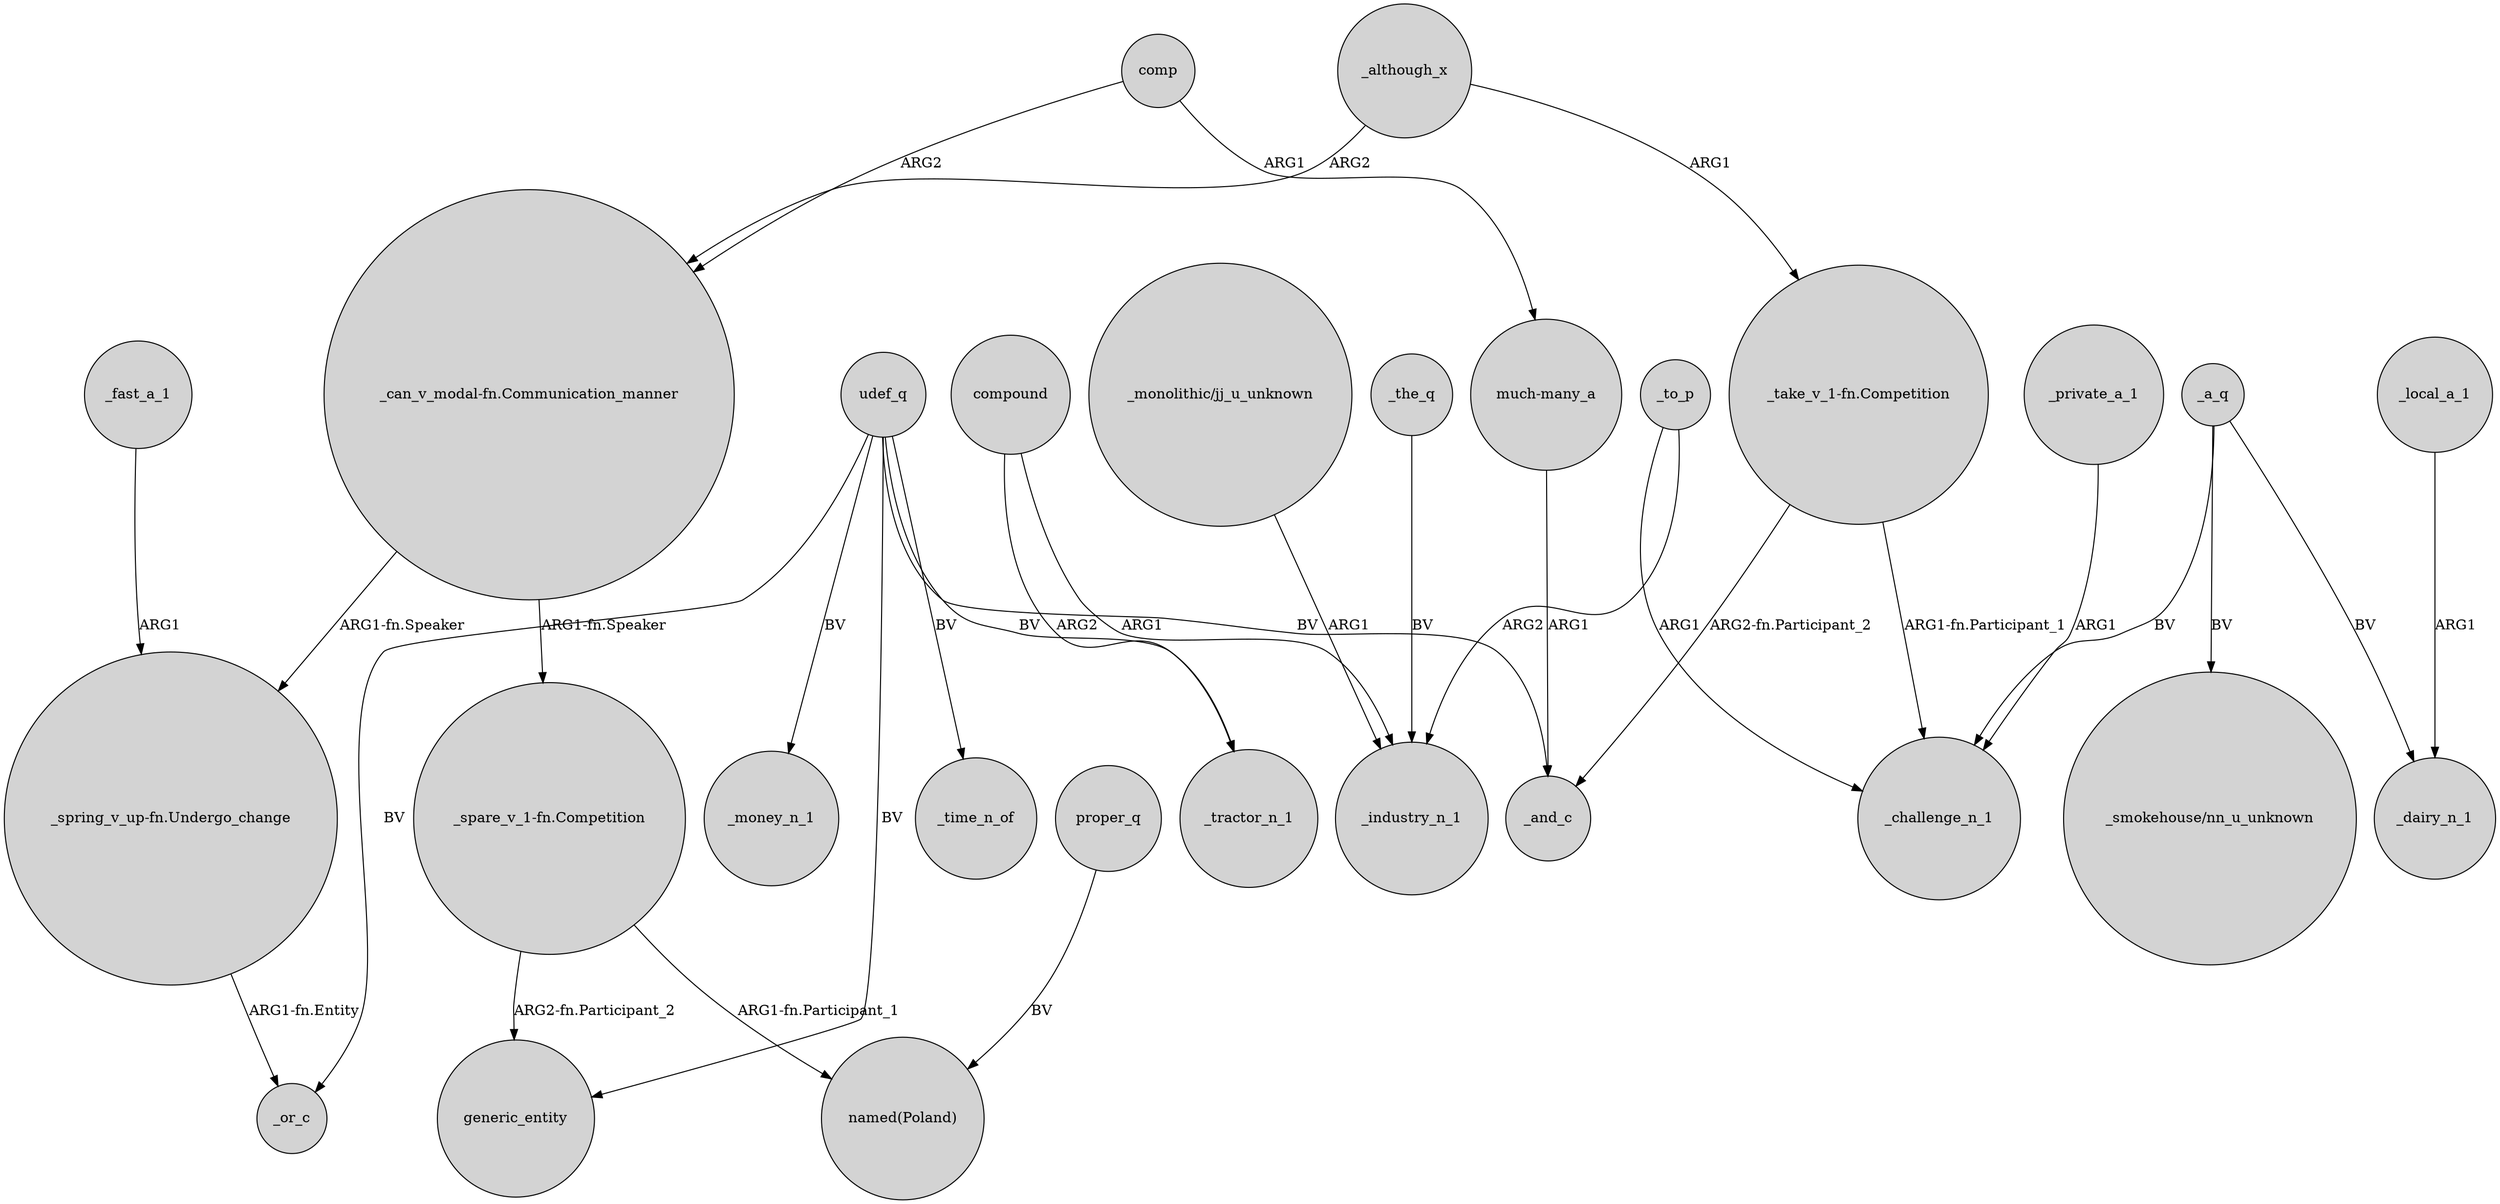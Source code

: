 digraph {
	node [shape=circle style=filled]
	_to_p -> _challenge_n_1 [label=ARG1]
	"_take_v_1-fn.Competition" -> _challenge_n_1 [label="ARG1-fn.Participant_1"]
	udef_q -> _time_n_of [label=BV]
	_although_x -> "_can_v_modal-fn.Communication_manner" [label=ARG2]
	comp -> "_can_v_modal-fn.Communication_manner" [label=ARG2]
	"much-many_a" -> _and_c [label=ARG1]
	compound -> _tractor_n_1 [label=ARG2]
	"_take_v_1-fn.Competition" -> _and_c [label="ARG2-fn.Participant_2"]
	_fast_a_1 -> "_spring_v_up-fn.Undergo_change" [label=ARG1]
	udef_q -> _and_c [label=BV]
	_a_q -> _dairy_n_1 [label=BV]
	udef_q -> generic_entity [label=BV]
	udef_q -> _or_c [label=BV]
	compound -> _industry_n_1 [label=ARG1]
	_to_p -> _industry_n_1 [label=ARG2]
	udef_q -> _tractor_n_1 [label=BV]
	comp -> "much-many_a" [label=ARG1]
	udef_q -> _money_n_1 [label=BV]
	_private_a_1 -> _challenge_n_1 [label=ARG1]
	_local_a_1 -> _dairy_n_1 [label=ARG1]
	"_spring_v_up-fn.Undergo_change" -> _or_c [label="ARG1-fn.Entity"]
	"_spare_v_1-fn.Competition" -> generic_entity [label="ARG2-fn.Participant_2"]
	_a_q -> "_smokehouse/nn_u_unknown" [label=BV]
	_a_q -> _challenge_n_1 [label=BV]
	"_can_v_modal-fn.Communication_manner" -> "_spring_v_up-fn.Undergo_change" [label="ARG1-fn.Speaker"]
	_although_x -> "_take_v_1-fn.Competition" [label=ARG1]
	"_monolithic/jj_u_unknown" -> _industry_n_1 [label=ARG1]
	_the_q -> _industry_n_1 [label=BV]
	"_spare_v_1-fn.Competition" -> "named(Poland)" [label="ARG1-fn.Participant_1"]
	"_can_v_modal-fn.Communication_manner" -> "_spare_v_1-fn.Competition" [label="ARG1-fn.Speaker"]
	proper_q -> "named(Poland)" [label=BV]
}
